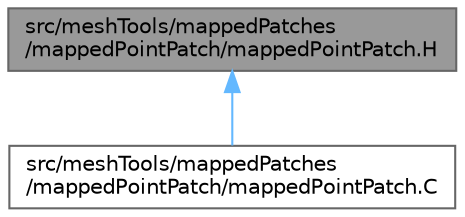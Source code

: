 digraph "src/meshTools/mappedPatches/mappedPointPatch/mappedPointPatch.H"
{
 // LATEX_PDF_SIZE
  bgcolor="transparent";
  edge [fontname=Helvetica,fontsize=10,labelfontname=Helvetica,labelfontsize=10];
  node [fontname=Helvetica,fontsize=10,shape=box,height=0.2,width=0.4];
  Node1 [id="Node000001",label="src/meshTools/mappedPatches\l/mappedPointPatch/mappedPointPatch.H",height=0.2,width=0.4,color="gray40", fillcolor="grey60", style="filled", fontcolor="black",tooltip=" "];
  Node1 -> Node2 [id="edge1_Node000001_Node000002",dir="back",color="steelblue1",style="solid",tooltip=" "];
  Node2 [id="Node000002",label="src/meshTools/mappedPatches\l/mappedPointPatch/mappedPointPatch.C",height=0.2,width=0.4,color="grey40", fillcolor="white", style="filled",URL="$mappedPointPatch_8C.html",tooltip=" "];
}
